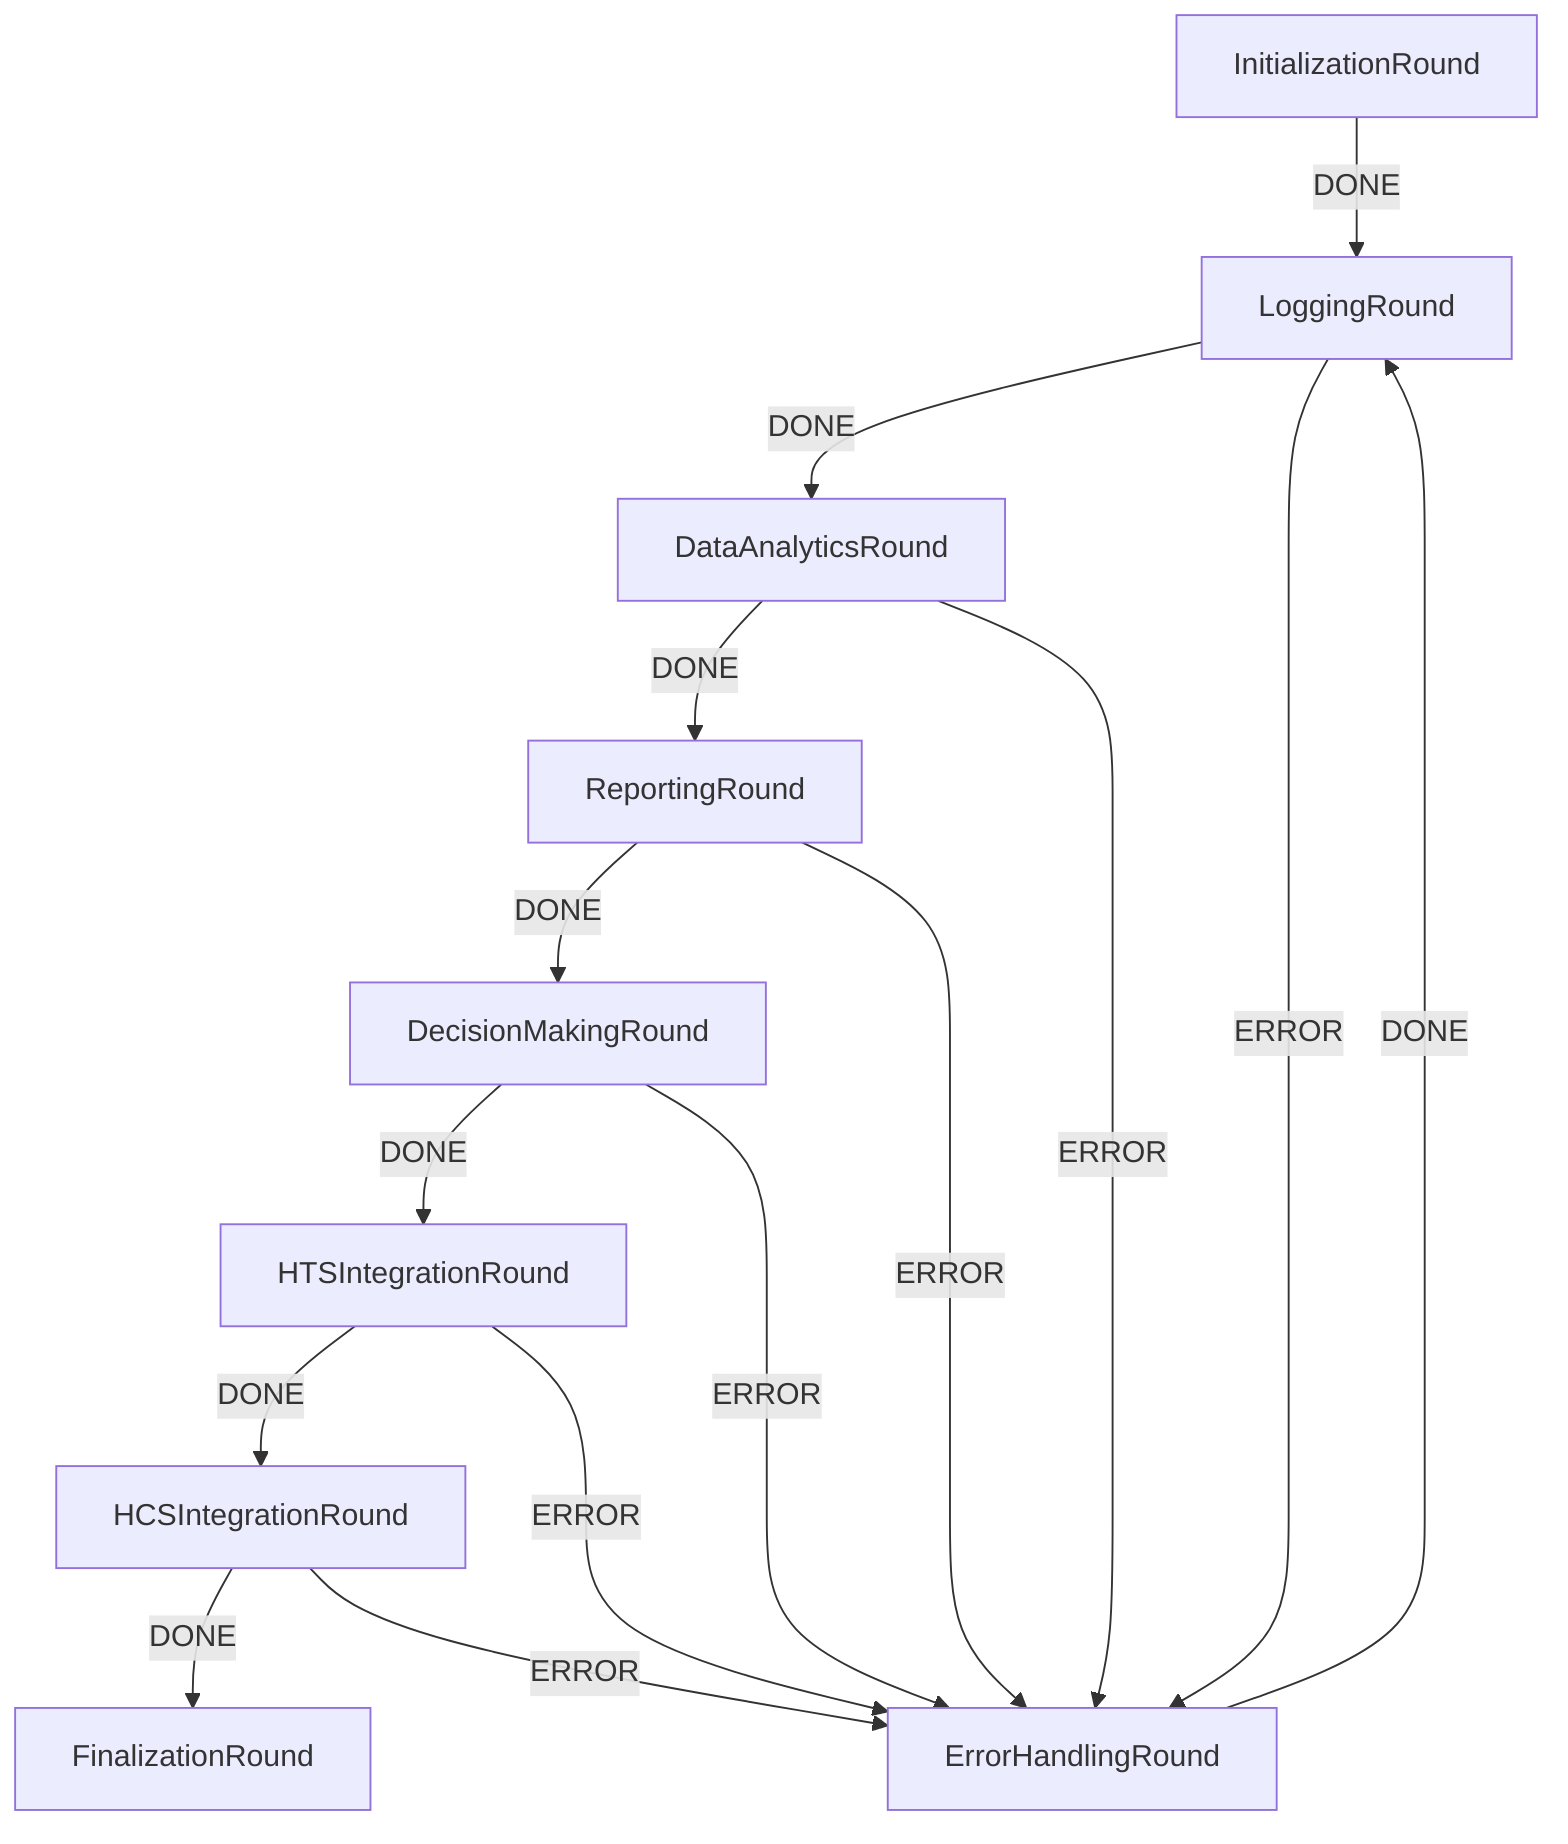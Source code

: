 graph TD
  InitializationRound
  HCSIntegrationRound
  InitializationRound
  DataAnalyticsRound
  HTSIntegrationRound
  LoggingRound
  ReportingRound
  ErrorHandlingRound
  DecisionMakingRound
  FinalizationRound
  InitializationRound -->|DONE| LoggingRound
  LoggingRound -->|DONE| DataAnalyticsRound
  DataAnalyticsRound -->|DONE| ReportingRound
  ReportingRound -->|DONE| DecisionMakingRound
  DecisionMakingRound -->|DONE| HTSIntegrationRound
  HTSIntegrationRound -->|DONE| HCSIntegrationRound
  HCSIntegrationRound -->|DONE| FinalizationRound
  LoggingRound -->|ERROR| ErrorHandlingRound
  DataAnalyticsRound -->|ERROR| ErrorHandlingRound
  ReportingRound -->|ERROR| ErrorHandlingRound
  DecisionMakingRound -->|ERROR| ErrorHandlingRound
  HTSIntegrationRound -->|ERROR| ErrorHandlingRound
  HCSIntegrationRound -->|ERROR| ErrorHandlingRound
  ErrorHandlingRound -->|DONE| LoggingRound